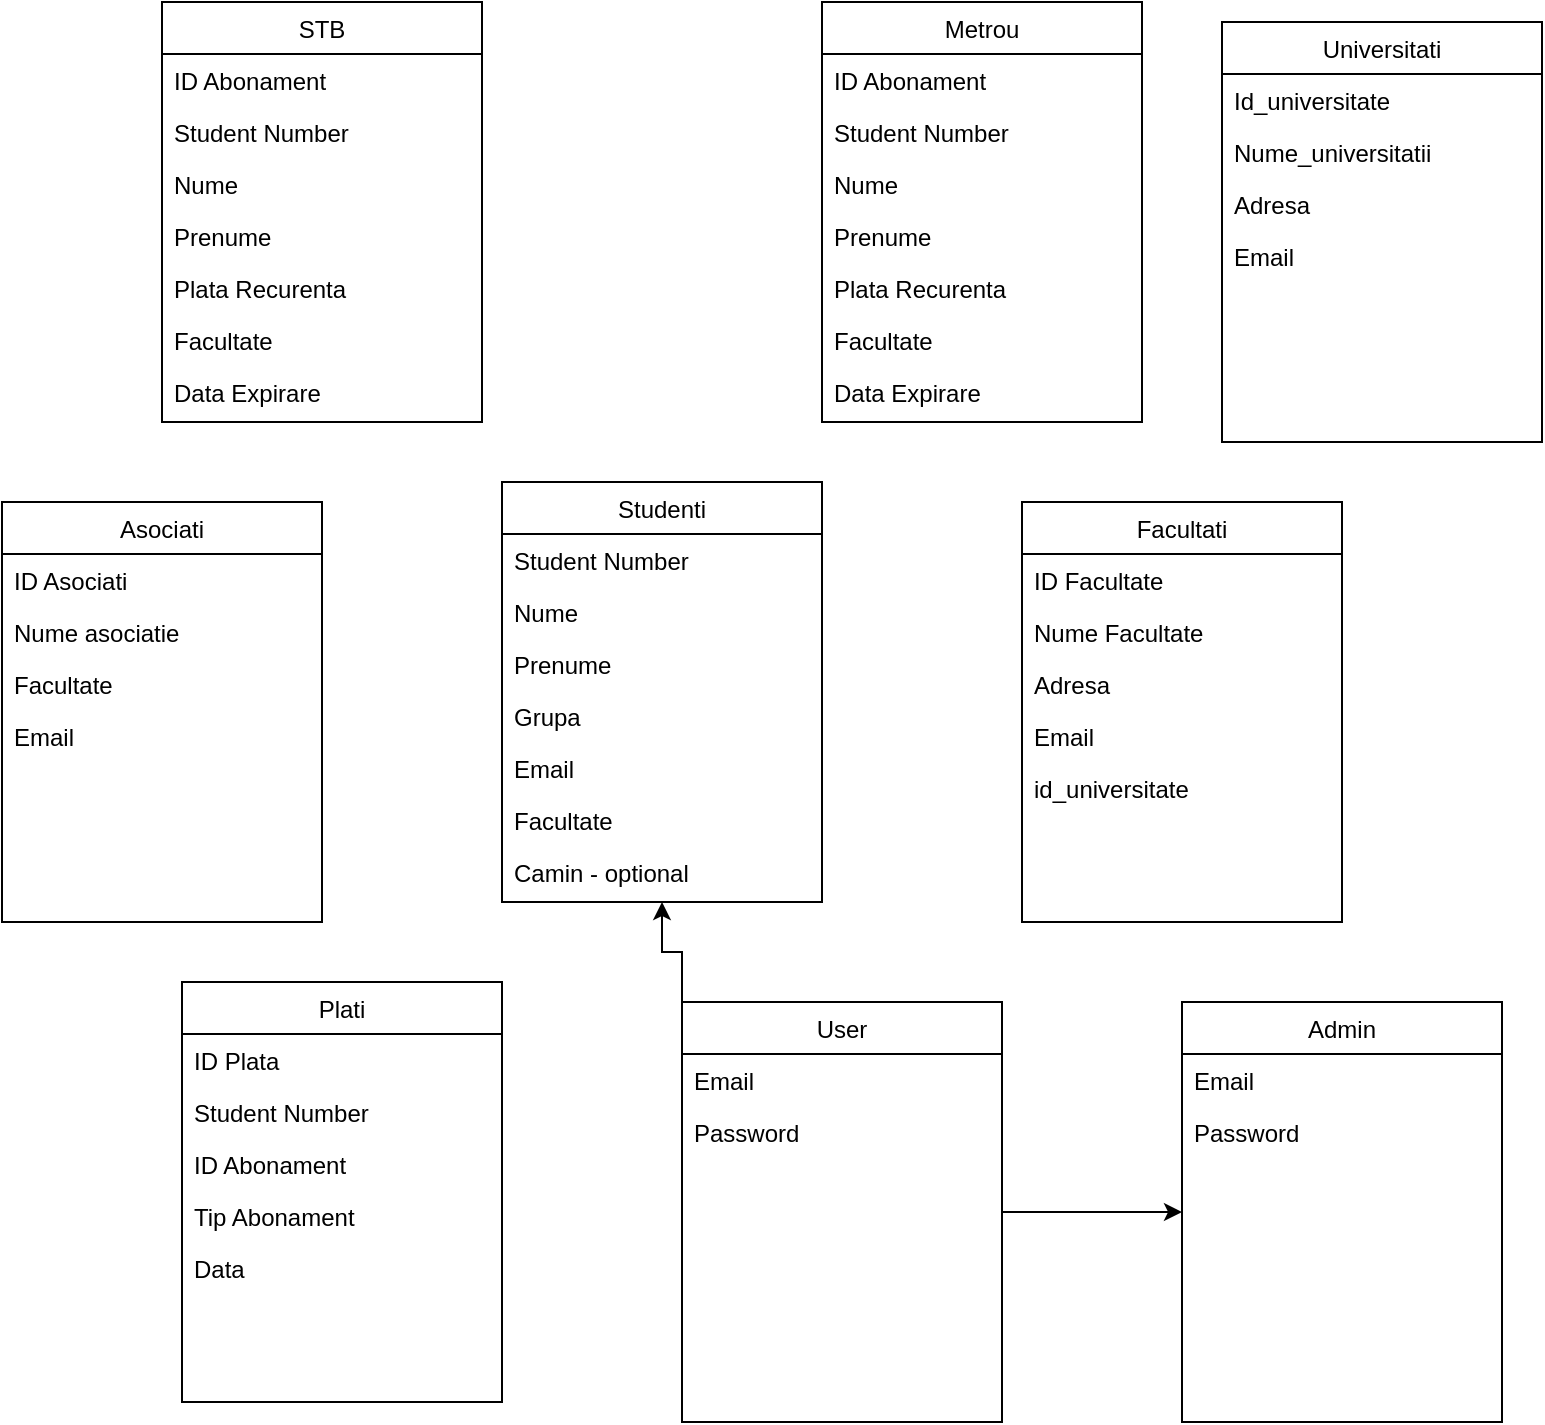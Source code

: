 <mxfile version="24.0.7" type="device">
  <diagram id="C5RBs43oDa-KdzZeNtuy" name="Page-1">
    <mxGraphModel dx="954" dy="512" grid="1" gridSize="10" guides="1" tooltips="1" connect="1" arrows="1" fold="1" page="1" pageScale="1" pageWidth="827" pageHeight="1169" math="0" shadow="0">
      <root>
        <mxCell id="WIyWlLk6GJQsqaUBKTNV-0" />
        <mxCell id="WIyWlLk6GJQsqaUBKTNV-1" parent="WIyWlLk6GJQsqaUBKTNV-0" />
        <mxCell id="zkfFHV4jXpPFQw0GAbJ--6" value="Studenti" style="swimlane;fontStyle=0;align=center;verticalAlign=top;childLayout=stackLayout;horizontal=1;startSize=26;horizontalStack=0;resizeParent=1;resizeLast=0;collapsible=1;marginBottom=0;rounded=0;shadow=0;strokeWidth=1;" parent="WIyWlLk6GJQsqaUBKTNV-1" vertex="1">
          <mxGeometry x="280" y="280" width="160" height="210" as="geometry">
            <mxRectangle x="130" y="380" width="160" height="26" as="alternateBounds" />
          </mxGeometry>
        </mxCell>
        <mxCell id="zkfFHV4jXpPFQw0GAbJ--7" value="Student Number" style="text;align=left;verticalAlign=top;spacingLeft=4;spacingRight=4;overflow=hidden;rotatable=0;points=[[0,0.5],[1,0.5]];portConstraint=eastwest;" parent="zkfFHV4jXpPFQw0GAbJ--6" vertex="1">
          <mxGeometry y="26" width="160" height="26" as="geometry" />
        </mxCell>
        <mxCell id="8yywPlgsd47cRXxuPAXI-2" value="Nume" style="text;align=left;verticalAlign=top;spacingLeft=4;spacingRight=4;overflow=hidden;rotatable=0;points=[[0,0.5],[1,0.5]];portConstraint=eastwest;" parent="zkfFHV4jXpPFQw0GAbJ--6" vertex="1">
          <mxGeometry y="52" width="160" height="26" as="geometry" />
        </mxCell>
        <mxCell id="8yywPlgsd47cRXxuPAXI-3" value="Prenume" style="text;align=left;verticalAlign=top;spacingLeft=4;spacingRight=4;overflow=hidden;rotatable=0;points=[[0,0.5],[1,0.5]];portConstraint=eastwest;" parent="zkfFHV4jXpPFQw0GAbJ--6" vertex="1">
          <mxGeometry y="78" width="160" height="26" as="geometry" />
        </mxCell>
        <mxCell id="8yywPlgsd47cRXxuPAXI-4" value="Grupa" style="text;align=left;verticalAlign=top;spacingLeft=4;spacingRight=4;overflow=hidden;rotatable=0;points=[[0,0.5],[1,0.5]];portConstraint=eastwest;" parent="zkfFHV4jXpPFQw0GAbJ--6" vertex="1">
          <mxGeometry y="104" width="160" height="26" as="geometry" />
        </mxCell>
        <mxCell id="8yywPlgsd47cRXxuPAXI-7" value="Email" style="text;align=left;verticalAlign=top;spacingLeft=4;spacingRight=4;overflow=hidden;rotatable=0;points=[[0,0.5],[1,0.5]];portConstraint=eastwest;" parent="zkfFHV4jXpPFQw0GAbJ--6" vertex="1">
          <mxGeometry y="130" width="160" height="26" as="geometry" />
        </mxCell>
        <mxCell id="8yywPlgsd47cRXxuPAXI-8" value="Facultate" style="text;align=left;verticalAlign=top;spacingLeft=4;spacingRight=4;overflow=hidden;rotatable=0;points=[[0,0.5],[1,0.5]];portConstraint=eastwest;" parent="zkfFHV4jXpPFQw0GAbJ--6" vertex="1">
          <mxGeometry y="156" width="160" height="26" as="geometry" />
        </mxCell>
        <mxCell id="8yywPlgsd47cRXxuPAXI-9" value="Camin - optional" style="text;align=left;verticalAlign=top;spacingLeft=4;spacingRight=4;overflow=hidden;rotatable=0;points=[[0,0.5],[1,0.5]];portConstraint=eastwest;" parent="zkfFHV4jXpPFQw0GAbJ--6" vertex="1">
          <mxGeometry y="182" width="160" height="26" as="geometry" />
        </mxCell>
        <mxCell id="8yywPlgsd47cRXxuPAXI-10" value="STB" style="swimlane;fontStyle=0;align=center;verticalAlign=top;childLayout=stackLayout;horizontal=1;startSize=26;horizontalStack=0;resizeParent=1;resizeLast=0;collapsible=1;marginBottom=0;rounded=0;shadow=0;strokeWidth=1;" parent="WIyWlLk6GJQsqaUBKTNV-1" vertex="1">
          <mxGeometry x="110" y="40" width="160" height="210" as="geometry">
            <mxRectangle x="130" y="380" width="160" height="26" as="alternateBounds" />
          </mxGeometry>
        </mxCell>
        <mxCell id="8yywPlgsd47cRXxuPAXI-11" value="ID Abonament" style="text;align=left;verticalAlign=top;spacingLeft=4;spacingRight=4;overflow=hidden;rotatable=0;points=[[0,0.5],[1,0.5]];portConstraint=eastwest;" parent="8yywPlgsd47cRXxuPAXI-10" vertex="1">
          <mxGeometry y="26" width="160" height="26" as="geometry" />
        </mxCell>
        <mxCell id="8yywPlgsd47cRXxuPAXI-14" value="Student Number" style="text;align=left;verticalAlign=top;spacingLeft=4;spacingRight=4;overflow=hidden;rotatable=0;points=[[0,0.5],[1,0.5]];portConstraint=eastwest;" parent="8yywPlgsd47cRXxuPAXI-10" vertex="1">
          <mxGeometry y="52" width="160" height="26" as="geometry" />
        </mxCell>
        <mxCell id="8yywPlgsd47cRXxuPAXI-12" value="Nume" style="text;align=left;verticalAlign=top;spacingLeft=4;spacingRight=4;overflow=hidden;rotatable=0;points=[[0,0.5],[1,0.5]];portConstraint=eastwest;" parent="8yywPlgsd47cRXxuPAXI-10" vertex="1">
          <mxGeometry y="78" width="160" height="26" as="geometry" />
        </mxCell>
        <mxCell id="8yywPlgsd47cRXxuPAXI-13" value="Prenume" style="text;align=left;verticalAlign=top;spacingLeft=4;spacingRight=4;overflow=hidden;rotatable=0;points=[[0,0.5],[1,0.5]];portConstraint=eastwest;" parent="8yywPlgsd47cRXxuPAXI-10" vertex="1">
          <mxGeometry y="104" width="160" height="26" as="geometry" />
        </mxCell>
        <mxCell id="8yywPlgsd47cRXxuPAXI-15" value="Plata Recurenta" style="text;align=left;verticalAlign=top;spacingLeft=4;spacingRight=4;overflow=hidden;rotatable=0;points=[[0,0.5],[1,0.5]];portConstraint=eastwest;" parent="8yywPlgsd47cRXxuPAXI-10" vertex="1">
          <mxGeometry y="130" width="160" height="26" as="geometry" />
        </mxCell>
        <mxCell id="8yywPlgsd47cRXxuPAXI-16" value="Facultate" style="text;align=left;verticalAlign=top;spacingLeft=4;spacingRight=4;overflow=hidden;rotatable=0;points=[[0,0.5],[1,0.5]];portConstraint=eastwest;" parent="8yywPlgsd47cRXxuPAXI-10" vertex="1">
          <mxGeometry y="156" width="160" height="26" as="geometry" />
        </mxCell>
        <mxCell id="8yywPlgsd47cRXxuPAXI-18" value="Data Expirare" style="text;align=left;verticalAlign=top;spacingLeft=4;spacingRight=4;overflow=hidden;rotatable=0;points=[[0,0.5],[1,0.5]];portConstraint=eastwest;" parent="8yywPlgsd47cRXxuPAXI-10" vertex="1">
          <mxGeometry y="182" width="160" height="26" as="geometry" />
        </mxCell>
        <mxCell id="8yywPlgsd47cRXxuPAXI-19" value="Metrou" style="swimlane;fontStyle=0;align=center;verticalAlign=top;childLayout=stackLayout;horizontal=1;startSize=26;horizontalStack=0;resizeParent=1;resizeLast=0;collapsible=1;marginBottom=0;rounded=0;shadow=0;strokeWidth=1;" parent="WIyWlLk6GJQsqaUBKTNV-1" vertex="1">
          <mxGeometry x="440" y="40" width="160" height="210" as="geometry">
            <mxRectangle x="130" y="380" width="160" height="26" as="alternateBounds" />
          </mxGeometry>
        </mxCell>
        <mxCell id="8yywPlgsd47cRXxuPAXI-20" value="ID Abonament" style="text;align=left;verticalAlign=top;spacingLeft=4;spacingRight=4;overflow=hidden;rotatable=0;points=[[0,0.5],[1,0.5]];portConstraint=eastwest;" parent="8yywPlgsd47cRXxuPAXI-19" vertex="1">
          <mxGeometry y="26" width="160" height="26" as="geometry" />
        </mxCell>
        <mxCell id="8yywPlgsd47cRXxuPAXI-21" value="Student Number" style="text;align=left;verticalAlign=top;spacingLeft=4;spacingRight=4;overflow=hidden;rotatable=0;points=[[0,0.5],[1,0.5]];portConstraint=eastwest;" parent="8yywPlgsd47cRXxuPAXI-19" vertex="1">
          <mxGeometry y="52" width="160" height="26" as="geometry" />
        </mxCell>
        <mxCell id="8yywPlgsd47cRXxuPAXI-22" value="Nume" style="text;align=left;verticalAlign=top;spacingLeft=4;spacingRight=4;overflow=hidden;rotatable=0;points=[[0,0.5],[1,0.5]];portConstraint=eastwest;" parent="8yywPlgsd47cRXxuPAXI-19" vertex="1">
          <mxGeometry y="78" width="160" height="26" as="geometry" />
        </mxCell>
        <mxCell id="8yywPlgsd47cRXxuPAXI-23" value="Prenume" style="text;align=left;verticalAlign=top;spacingLeft=4;spacingRight=4;overflow=hidden;rotatable=0;points=[[0,0.5],[1,0.5]];portConstraint=eastwest;" parent="8yywPlgsd47cRXxuPAXI-19" vertex="1">
          <mxGeometry y="104" width="160" height="26" as="geometry" />
        </mxCell>
        <mxCell id="8yywPlgsd47cRXxuPAXI-24" value="Plata Recurenta" style="text;align=left;verticalAlign=top;spacingLeft=4;spacingRight=4;overflow=hidden;rotatable=0;points=[[0,0.5],[1,0.5]];portConstraint=eastwest;" parent="8yywPlgsd47cRXxuPAXI-19" vertex="1">
          <mxGeometry y="130" width="160" height="26" as="geometry" />
        </mxCell>
        <mxCell id="8yywPlgsd47cRXxuPAXI-25" value="Facultate" style="text;align=left;verticalAlign=top;spacingLeft=4;spacingRight=4;overflow=hidden;rotatable=0;points=[[0,0.5],[1,0.5]];portConstraint=eastwest;" parent="8yywPlgsd47cRXxuPAXI-19" vertex="1">
          <mxGeometry y="156" width="160" height="26" as="geometry" />
        </mxCell>
        <mxCell id="8yywPlgsd47cRXxuPAXI-26" value="Data Expirare" style="text;align=left;verticalAlign=top;spacingLeft=4;spacingRight=4;overflow=hidden;rotatable=0;points=[[0,0.5],[1,0.5]];portConstraint=eastwest;" parent="8yywPlgsd47cRXxuPAXI-19" vertex="1">
          <mxGeometry y="182" width="160" height="26" as="geometry" />
        </mxCell>
        <mxCell id="8yywPlgsd47cRXxuPAXI-27" value="Facultati" style="swimlane;fontStyle=0;align=center;verticalAlign=top;childLayout=stackLayout;horizontal=1;startSize=26;horizontalStack=0;resizeParent=1;resizeLast=0;collapsible=1;marginBottom=0;rounded=0;shadow=0;strokeWidth=1;" parent="WIyWlLk6GJQsqaUBKTNV-1" vertex="1">
          <mxGeometry x="540" y="290" width="160" height="210" as="geometry">
            <mxRectangle x="130" y="380" width="160" height="26" as="alternateBounds" />
          </mxGeometry>
        </mxCell>
        <mxCell id="8yywPlgsd47cRXxuPAXI-28" value="ID Facultate" style="text;align=left;verticalAlign=top;spacingLeft=4;spacingRight=4;overflow=hidden;rotatable=0;points=[[0,0.5],[1,0.5]];portConstraint=eastwest;" parent="8yywPlgsd47cRXxuPAXI-27" vertex="1">
          <mxGeometry y="26" width="160" height="26" as="geometry" />
        </mxCell>
        <mxCell id="8yywPlgsd47cRXxuPAXI-29" value="Nume Facultate" style="text;align=left;verticalAlign=top;spacingLeft=4;spacingRight=4;overflow=hidden;rotatable=0;points=[[0,0.5],[1,0.5]];portConstraint=eastwest;" parent="8yywPlgsd47cRXxuPAXI-27" vertex="1">
          <mxGeometry y="52" width="160" height="26" as="geometry" />
        </mxCell>
        <mxCell id="8yywPlgsd47cRXxuPAXI-30" value="Adresa" style="text;align=left;verticalAlign=top;spacingLeft=4;spacingRight=4;overflow=hidden;rotatable=0;points=[[0,0.5],[1,0.5]];portConstraint=eastwest;" parent="8yywPlgsd47cRXxuPAXI-27" vertex="1">
          <mxGeometry y="78" width="160" height="26" as="geometry" />
        </mxCell>
        <mxCell id="8yywPlgsd47cRXxuPAXI-31" value="Email" style="text;align=left;verticalAlign=top;spacingLeft=4;spacingRight=4;overflow=hidden;rotatable=0;points=[[0,0.5],[1,0.5]];portConstraint=eastwest;" parent="8yywPlgsd47cRXxuPAXI-27" vertex="1">
          <mxGeometry y="104" width="160" height="26" as="geometry" />
        </mxCell>
        <mxCell id="8yywPlgsd47cRXxuPAXI-32" value="id_universitate" style="text;align=left;verticalAlign=top;spacingLeft=4;spacingRight=4;overflow=hidden;rotatable=0;points=[[0,0.5],[1,0.5]];portConstraint=eastwest;" parent="8yywPlgsd47cRXxuPAXI-27" vertex="1">
          <mxGeometry y="130" width="160" height="26" as="geometry" />
        </mxCell>
        <mxCell id="8yywPlgsd47cRXxuPAXI-34" value="" style="text;align=left;verticalAlign=top;spacingLeft=4;spacingRight=4;overflow=hidden;rotatable=0;points=[[0,0.5],[1,0.5]];portConstraint=eastwest;" parent="8yywPlgsd47cRXxuPAXI-27" vertex="1">
          <mxGeometry y="156" width="160" height="26" as="geometry" />
        </mxCell>
        <mxCell id="8yywPlgsd47cRXxuPAXI-35" value="Asociati" style="swimlane;fontStyle=0;align=center;verticalAlign=top;childLayout=stackLayout;horizontal=1;startSize=26;horizontalStack=0;resizeParent=1;resizeLast=0;collapsible=1;marginBottom=0;rounded=0;shadow=0;strokeWidth=1;" parent="WIyWlLk6GJQsqaUBKTNV-1" vertex="1">
          <mxGeometry x="30" y="290" width="160" height="210" as="geometry">
            <mxRectangle x="130" y="380" width="160" height="26" as="alternateBounds" />
          </mxGeometry>
        </mxCell>
        <mxCell id="8yywPlgsd47cRXxuPAXI-36" value="ID Asociati" style="text;align=left;verticalAlign=top;spacingLeft=4;spacingRight=4;overflow=hidden;rotatable=0;points=[[0,0.5],[1,0.5]];portConstraint=eastwest;" parent="8yywPlgsd47cRXxuPAXI-35" vertex="1">
          <mxGeometry y="26" width="160" height="26" as="geometry" />
        </mxCell>
        <mxCell id="8yywPlgsd47cRXxuPAXI-37" value="Nume asociatie" style="text;align=left;verticalAlign=top;spacingLeft=4;spacingRight=4;overflow=hidden;rotatable=0;points=[[0,0.5],[1,0.5]];portConstraint=eastwest;" parent="8yywPlgsd47cRXxuPAXI-35" vertex="1">
          <mxGeometry y="52" width="160" height="26" as="geometry" />
        </mxCell>
        <mxCell id="8yywPlgsd47cRXxuPAXI-41" value="Facultate" style="text;align=left;verticalAlign=top;spacingLeft=4;spacingRight=4;overflow=hidden;rotatable=0;points=[[0,0.5],[1,0.5]];portConstraint=eastwest;" parent="8yywPlgsd47cRXxuPAXI-35" vertex="1">
          <mxGeometry y="78" width="160" height="26" as="geometry" />
        </mxCell>
        <mxCell id="8yywPlgsd47cRXxuPAXI-38" value="Email" style="text;align=left;verticalAlign=top;spacingLeft=4;spacingRight=4;overflow=hidden;rotatable=0;points=[[0,0.5],[1,0.5]];portConstraint=eastwest;" parent="8yywPlgsd47cRXxuPAXI-35" vertex="1">
          <mxGeometry y="104" width="160" height="26" as="geometry" />
        </mxCell>
        <mxCell id="8yywPlgsd47cRXxuPAXI-40" value="" style="text;align=left;verticalAlign=top;spacingLeft=4;spacingRight=4;overflow=hidden;rotatable=0;points=[[0,0.5],[1,0.5]];portConstraint=eastwest;" parent="8yywPlgsd47cRXxuPAXI-35" vertex="1">
          <mxGeometry y="130" width="160" height="26" as="geometry" />
        </mxCell>
        <mxCell id="8yywPlgsd47cRXxuPAXI-42" value="" style="text;align=left;verticalAlign=top;spacingLeft=4;spacingRight=4;overflow=hidden;rotatable=0;points=[[0,0.5],[1,0.5]];portConstraint=eastwest;" parent="8yywPlgsd47cRXxuPAXI-35" vertex="1">
          <mxGeometry y="156" width="160" height="26" as="geometry" />
        </mxCell>
        <mxCell id="8yywPlgsd47cRXxuPAXI-43" value="Plati" style="swimlane;fontStyle=0;align=center;verticalAlign=top;childLayout=stackLayout;horizontal=1;startSize=26;horizontalStack=0;resizeParent=1;resizeLast=0;collapsible=1;marginBottom=0;rounded=0;shadow=0;strokeWidth=1;" parent="WIyWlLk6GJQsqaUBKTNV-1" vertex="1">
          <mxGeometry x="120" y="530" width="160" height="210" as="geometry">
            <mxRectangle x="130" y="380" width="160" height="26" as="alternateBounds" />
          </mxGeometry>
        </mxCell>
        <mxCell id="8yywPlgsd47cRXxuPAXI-44" value="ID Plata" style="text;align=left;verticalAlign=top;spacingLeft=4;spacingRight=4;overflow=hidden;rotatable=0;points=[[0,0.5],[1,0.5]];portConstraint=eastwest;" parent="8yywPlgsd47cRXxuPAXI-43" vertex="1">
          <mxGeometry y="26" width="160" height="26" as="geometry" />
        </mxCell>
        <mxCell id="8yywPlgsd47cRXxuPAXI-45" value="Student Number" style="text;align=left;verticalAlign=top;spacingLeft=4;spacingRight=4;overflow=hidden;rotatable=0;points=[[0,0.5],[1,0.5]];portConstraint=eastwest;" parent="8yywPlgsd47cRXxuPAXI-43" vertex="1">
          <mxGeometry y="52" width="160" height="26" as="geometry" />
        </mxCell>
        <mxCell id="8yywPlgsd47cRXxuPAXI-46" value="ID Abonament" style="text;align=left;verticalAlign=top;spacingLeft=4;spacingRight=4;overflow=hidden;rotatable=0;points=[[0,0.5],[1,0.5]];portConstraint=eastwest;" parent="8yywPlgsd47cRXxuPAXI-43" vertex="1">
          <mxGeometry y="78" width="160" height="26" as="geometry" />
        </mxCell>
        <mxCell id="8yywPlgsd47cRXxuPAXI-47" value="Tip Abonament" style="text;align=left;verticalAlign=top;spacingLeft=4;spacingRight=4;overflow=hidden;rotatable=0;points=[[0,0.5],[1,0.5]];portConstraint=eastwest;" parent="8yywPlgsd47cRXxuPAXI-43" vertex="1">
          <mxGeometry y="104" width="160" height="26" as="geometry" />
        </mxCell>
        <mxCell id="8yywPlgsd47cRXxuPAXI-49" value="Data" style="text;align=left;verticalAlign=top;spacingLeft=4;spacingRight=4;overflow=hidden;rotatable=0;points=[[0,0.5],[1,0.5]];portConstraint=eastwest;" parent="8yywPlgsd47cRXxuPAXI-43" vertex="1">
          <mxGeometry y="130" width="160" height="26" as="geometry" />
        </mxCell>
        <mxCell id="aKVEg2B5PVonUcnfqphg-0" value="Universitati" style="swimlane;fontStyle=0;align=center;verticalAlign=top;childLayout=stackLayout;horizontal=1;startSize=26;horizontalStack=0;resizeParent=1;resizeLast=0;collapsible=1;marginBottom=0;rounded=0;shadow=0;strokeWidth=1;" parent="WIyWlLk6GJQsqaUBKTNV-1" vertex="1">
          <mxGeometry x="640" y="50" width="160" height="210" as="geometry">
            <mxRectangle x="130" y="380" width="160" height="26" as="alternateBounds" />
          </mxGeometry>
        </mxCell>
        <mxCell id="aKVEg2B5PVonUcnfqphg-1" value="Id_universitate" style="text;align=left;verticalAlign=top;spacingLeft=4;spacingRight=4;overflow=hidden;rotatable=0;points=[[0,0.5],[1,0.5]];portConstraint=eastwest;" parent="aKVEg2B5PVonUcnfqphg-0" vertex="1">
          <mxGeometry y="26" width="160" height="26" as="geometry" />
        </mxCell>
        <mxCell id="aKVEg2B5PVonUcnfqphg-2" value="Nume_universitatii" style="text;align=left;verticalAlign=top;spacingLeft=4;spacingRight=4;overflow=hidden;rotatable=0;points=[[0,0.5],[1,0.5]];portConstraint=eastwest;" parent="aKVEg2B5PVonUcnfqphg-0" vertex="1">
          <mxGeometry y="52" width="160" height="26" as="geometry" />
        </mxCell>
        <mxCell id="aKVEg2B5PVonUcnfqphg-3" value="Adresa" style="text;align=left;verticalAlign=top;spacingLeft=4;spacingRight=4;overflow=hidden;rotatable=0;points=[[0,0.5],[1,0.5]];portConstraint=eastwest;" parent="aKVEg2B5PVonUcnfqphg-0" vertex="1">
          <mxGeometry y="78" width="160" height="26" as="geometry" />
        </mxCell>
        <mxCell id="aKVEg2B5PVonUcnfqphg-4" value="Email" style="text;align=left;verticalAlign=top;spacingLeft=4;spacingRight=4;overflow=hidden;rotatable=0;points=[[0,0.5],[1,0.5]];portConstraint=eastwest;" parent="aKVEg2B5PVonUcnfqphg-0" vertex="1">
          <mxGeometry y="104" width="160" height="26" as="geometry" />
        </mxCell>
        <mxCell id="aKVEg2B5PVonUcnfqphg-6" value="" style="text;align=left;verticalAlign=top;spacingLeft=4;spacingRight=4;overflow=hidden;rotatable=0;points=[[0,0.5],[1,0.5]];portConstraint=eastwest;" parent="aKVEg2B5PVonUcnfqphg-0" vertex="1">
          <mxGeometry y="130" width="160" height="26" as="geometry" />
        </mxCell>
        <mxCell id="vWyGEp7CQLOLpnzV4g5b-13" style="edgeStyle=orthogonalEdgeStyle;rounded=0;orthogonalLoop=1;jettySize=auto;html=1;exitX=0;exitY=0;exitDx=0;exitDy=0;entryX=0.5;entryY=1;entryDx=0;entryDy=0;" edge="1" parent="WIyWlLk6GJQsqaUBKTNV-1" source="vWyGEp7CQLOLpnzV4g5b-0" target="zkfFHV4jXpPFQw0GAbJ--6">
          <mxGeometry relative="1" as="geometry" />
        </mxCell>
        <mxCell id="vWyGEp7CQLOLpnzV4g5b-14" style="edgeStyle=orthogonalEdgeStyle;rounded=0;orthogonalLoop=1;jettySize=auto;html=1;exitX=1;exitY=0.5;exitDx=0;exitDy=0;entryX=0;entryY=0.5;entryDx=0;entryDy=0;" edge="1" parent="WIyWlLk6GJQsqaUBKTNV-1" source="vWyGEp7CQLOLpnzV4g5b-0" target="vWyGEp7CQLOLpnzV4g5b-9">
          <mxGeometry relative="1" as="geometry" />
        </mxCell>
        <mxCell id="vWyGEp7CQLOLpnzV4g5b-0" value="User" style="swimlane;fontStyle=0;align=center;verticalAlign=top;childLayout=stackLayout;horizontal=1;startSize=26;horizontalStack=0;resizeParent=1;resizeLast=0;collapsible=1;marginBottom=0;rounded=0;shadow=0;strokeWidth=1;" vertex="1" parent="WIyWlLk6GJQsqaUBKTNV-1">
          <mxGeometry x="370" y="540" width="160" height="210" as="geometry">
            <mxRectangle x="130" y="380" width="160" height="26" as="alternateBounds" />
          </mxGeometry>
        </mxCell>
        <mxCell id="vWyGEp7CQLOLpnzV4g5b-5" value="Email" style="text;align=left;verticalAlign=top;spacingLeft=4;spacingRight=4;overflow=hidden;rotatable=0;points=[[0,0.5],[1,0.5]];portConstraint=eastwest;" vertex="1" parent="vWyGEp7CQLOLpnzV4g5b-0">
          <mxGeometry y="26" width="160" height="26" as="geometry" />
        </mxCell>
        <mxCell id="vWyGEp7CQLOLpnzV4g5b-8" value="Password" style="text;align=left;verticalAlign=top;spacingLeft=4;spacingRight=4;overflow=hidden;rotatable=0;points=[[0,0.5],[1,0.5]];portConstraint=eastwest;" vertex="1" parent="vWyGEp7CQLOLpnzV4g5b-0">
          <mxGeometry y="52" width="160" height="26" as="geometry" />
        </mxCell>
        <mxCell id="vWyGEp7CQLOLpnzV4g5b-9" value="Admin" style="swimlane;fontStyle=0;align=center;verticalAlign=top;childLayout=stackLayout;horizontal=1;startSize=26;horizontalStack=0;resizeParent=1;resizeLast=0;collapsible=1;marginBottom=0;rounded=0;shadow=0;strokeWidth=1;" vertex="1" parent="WIyWlLk6GJQsqaUBKTNV-1">
          <mxGeometry x="620" y="540" width="160" height="210" as="geometry">
            <mxRectangle x="130" y="380" width="160" height="26" as="alternateBounds" />
          </mxGeometry>
        </mxCell>
        <mxCell id="vWyGEp7CQLOLpnzV4g5b-11" value="Email" style="text;align=left;verticalAlign=top;spacingLeft=4;spacingRight=4;overflow=hidden;rotatable=0;points=[[0,0.5],[1,0.5]];portConstraint=eastwest;" vertex="1" parent="vWyGEp7CQLOLpnzV4g5b-9">
          <mxGeometry y="26" width="160" height="26" as="geometry" />
        </mxCell>
        <mxCell id="vWyGEp7CQLOLpnzV4g5b-12" value="Password" style="text;align=left;verticalAlign=top;spacingLeft=4;spacingRight=4;overflow=hidden;rotatable=0;points=[[0,0.5],[1,0.5]];portConstraint=eastwest;" vertex="1" parent="vWyGEp7CQLOLpnzV4g5b-9">
          <mxGeometry y="52" width="160" height="26" as="geometry" />
        </mxCell>
      </root>
    </mxGraphModel>
  </diagram>
</mxfile>
